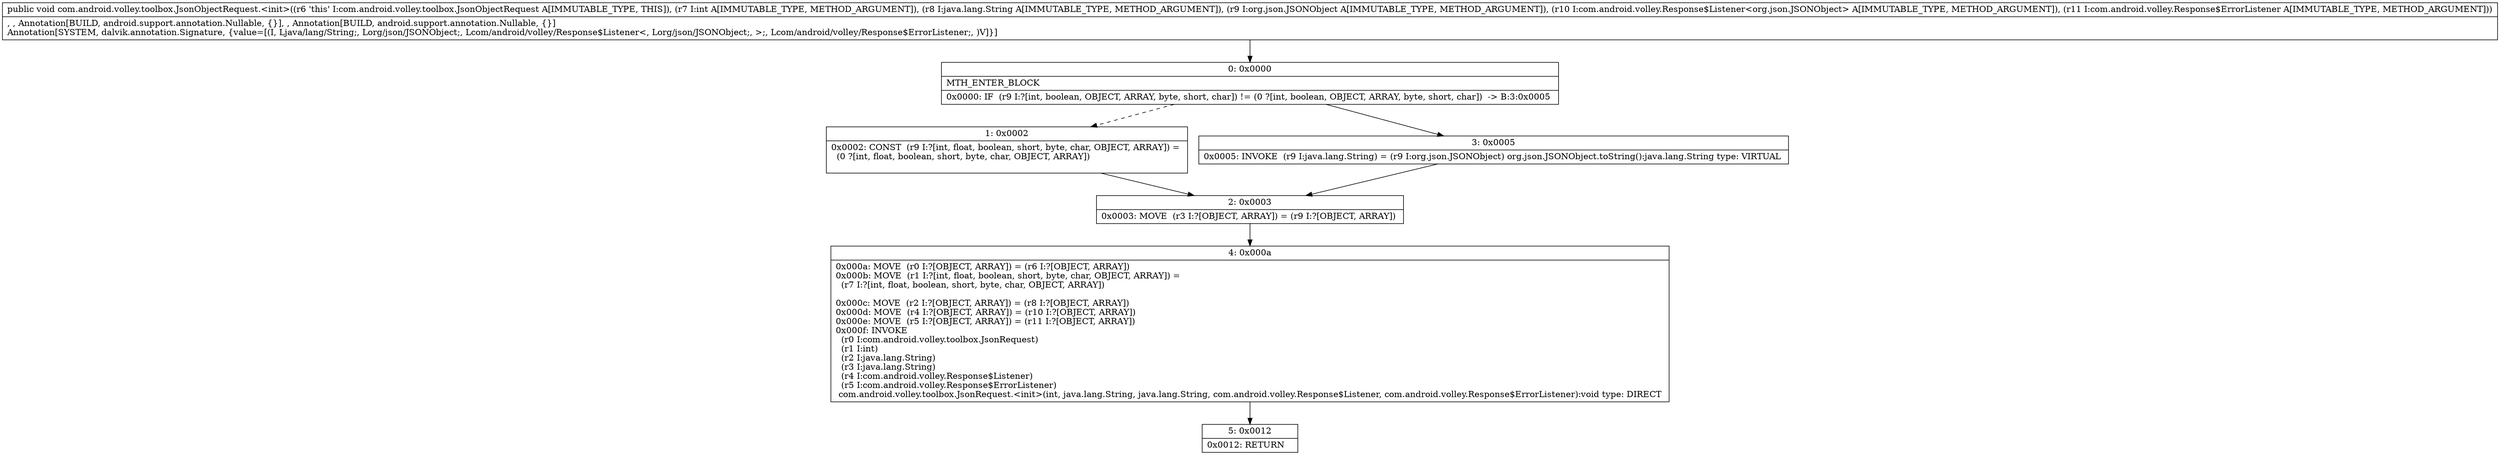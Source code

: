 digraph "CFG forcom.android.volley.toolbox.JsonObjectRequest.\<init\>(ILjava\/lang\/String;Lorg\/json\/JSONObject;Lcom\/android\/volley\/Response$Listener;Lcom\/android\/volley\/Response$ErrorListener;)V" {
Node_0 [shape=record,label="{0\:\ 0x0000|MTH_ENTER_BLOCK\l|0x0000: IF  (r9 I:?[int, boolean, OBJECT, ARRAY, byte, short, char]) != (0 ?[int, boolean, OBJECT, ARRAY, byte, short, char])  \-\> B:3:0x0005 \l}"];
Node_1 [shape=record,label="{1\:\ 0x0002|0x0002: CONST  (r9 I:?[int, float, boolean, short, byte, char, OBJECT, ARRAY]) = \l  (0 ?[int, float, boolean, short, byte, char, OBJECT, ARRAY])\l \l}"];
Node_2 [shape=record,label="{2\:\ 0x0003|0x0003: MOVE  (r3 I:?[OBJECT, ARRAY]) = (r9 I:?[OBJECT, ARRAY]) \l}"];
Node_3 [shape=record,label="{3\:\ 0x0005|0x0005: INVOKE  (r9 I:java.lang.String) = (r9 I:org.json.JSONObject) org.json.JSONObject.toString():java.lang.String type: VIRTUAL \l}"];
Node_4 [shape=record,label="{4\:\ 0x000a|0x000a: MOVE  (r0 I:?[OBJECT, ARRAY]) = (r6 I:?[OBJECT, ARRAY]) \l0x000b: MOVE  (r1 I:?[int, float, boolean, short, byte, char, OBJECT, ARRAY]) = \l  (r7 I:?[int, float, boolean, short, byte, char, OBJECT, ARRAY])\l \l0x000c: MOVE  (r2 I:?[OBJECT, ARRAY]) = (r8 I:?[OBJECT, ARRAY]) \l0x000d: MOVE  (r4 I:?[OBJECT, ARRAY]) = (r10 I:?[OBJECT, ARRAY]) \l0x000e: MOVE  (r5 I:?[OBJECT, ARRAY]) = (r11 I:?[OBJECT, ARRAY]) \l0x000f: INVOKE  \l  (r0 I:com.android.volley.toolbox.JsonRequest)\l  (r1 I:int)\l  (r2 I:java.lang.String)\l  (r3 I:java.lang.String)\l  (r4 I:com.android.volley.Response$Listener)\l  (r5 I:com.android.volley.Response$ErrorListener)\l com.android.volley.toolbox.JsonRequest.\<init\>(int, java.lang.String, java.lang.String, com.android.volley.Response$Listener, com.android.volley.Response$ErrorListener):void type: DIRECT \l}"];
Node_5 [shape=record,label="{5\:\ 0x0012|0x0012: RETURN   \l}"];
MethodNode[shape=record,label="{public void com.android.volley.toolbox.JsonObjectRequest.\<init\>((r6 'this' I:com.android.volley.toolbox.JsonObjectRequest A[IMMUTABLE_TYPE, THIS]), (r7 I:int A[IMMUTABLE_TYPE, METHOD_ARGUMENT]), (r8 I:java.lang.String A[IMMUTABLE_TYPE, METHOD_ARGUMENT]), (r9 I:org.json.JSONObject A[IMMUTABLE_TYPE, METHOD_ARGUMENT]), (r10 I:com.android.volley.Response$Listener\<org.json.JSONObject\> A[IMMUTABLE_TYPE, METHOD_ARGUMENT]), (r11 I:com.android.volley.Response$ErrorListener A[IMMUTABLE_TYPE, METHOD_ARGUMENT]))  | , , Annotation[BUILD, android.support.annotation.Nullable, \{\}], , Annotation[BUILD, android.support.annotation.Nullable, \{\}]\lAnnotation[SYSTEM, dalvik.annotation.Signature, \{value=[(I, Ljava\/lang\/String;, Lorg\/json\/JSONObject;, Lcom\/android\/volley\/Response$Listener\<, Lorg\/json\/JSONObject;, \>;, Lcom\/android\/volley\/Response$ErrorListener;, )V]\}]\l}"];
MethodNode -> Node_0;
Node_0 -> Node_1[style=dashed];
Node_0 -> Node_3;
Node_1 -> Node_2;
Node_2 -> Node_4;
Node_3 -> Node_2;
Node_4 -> Node_5;
}

